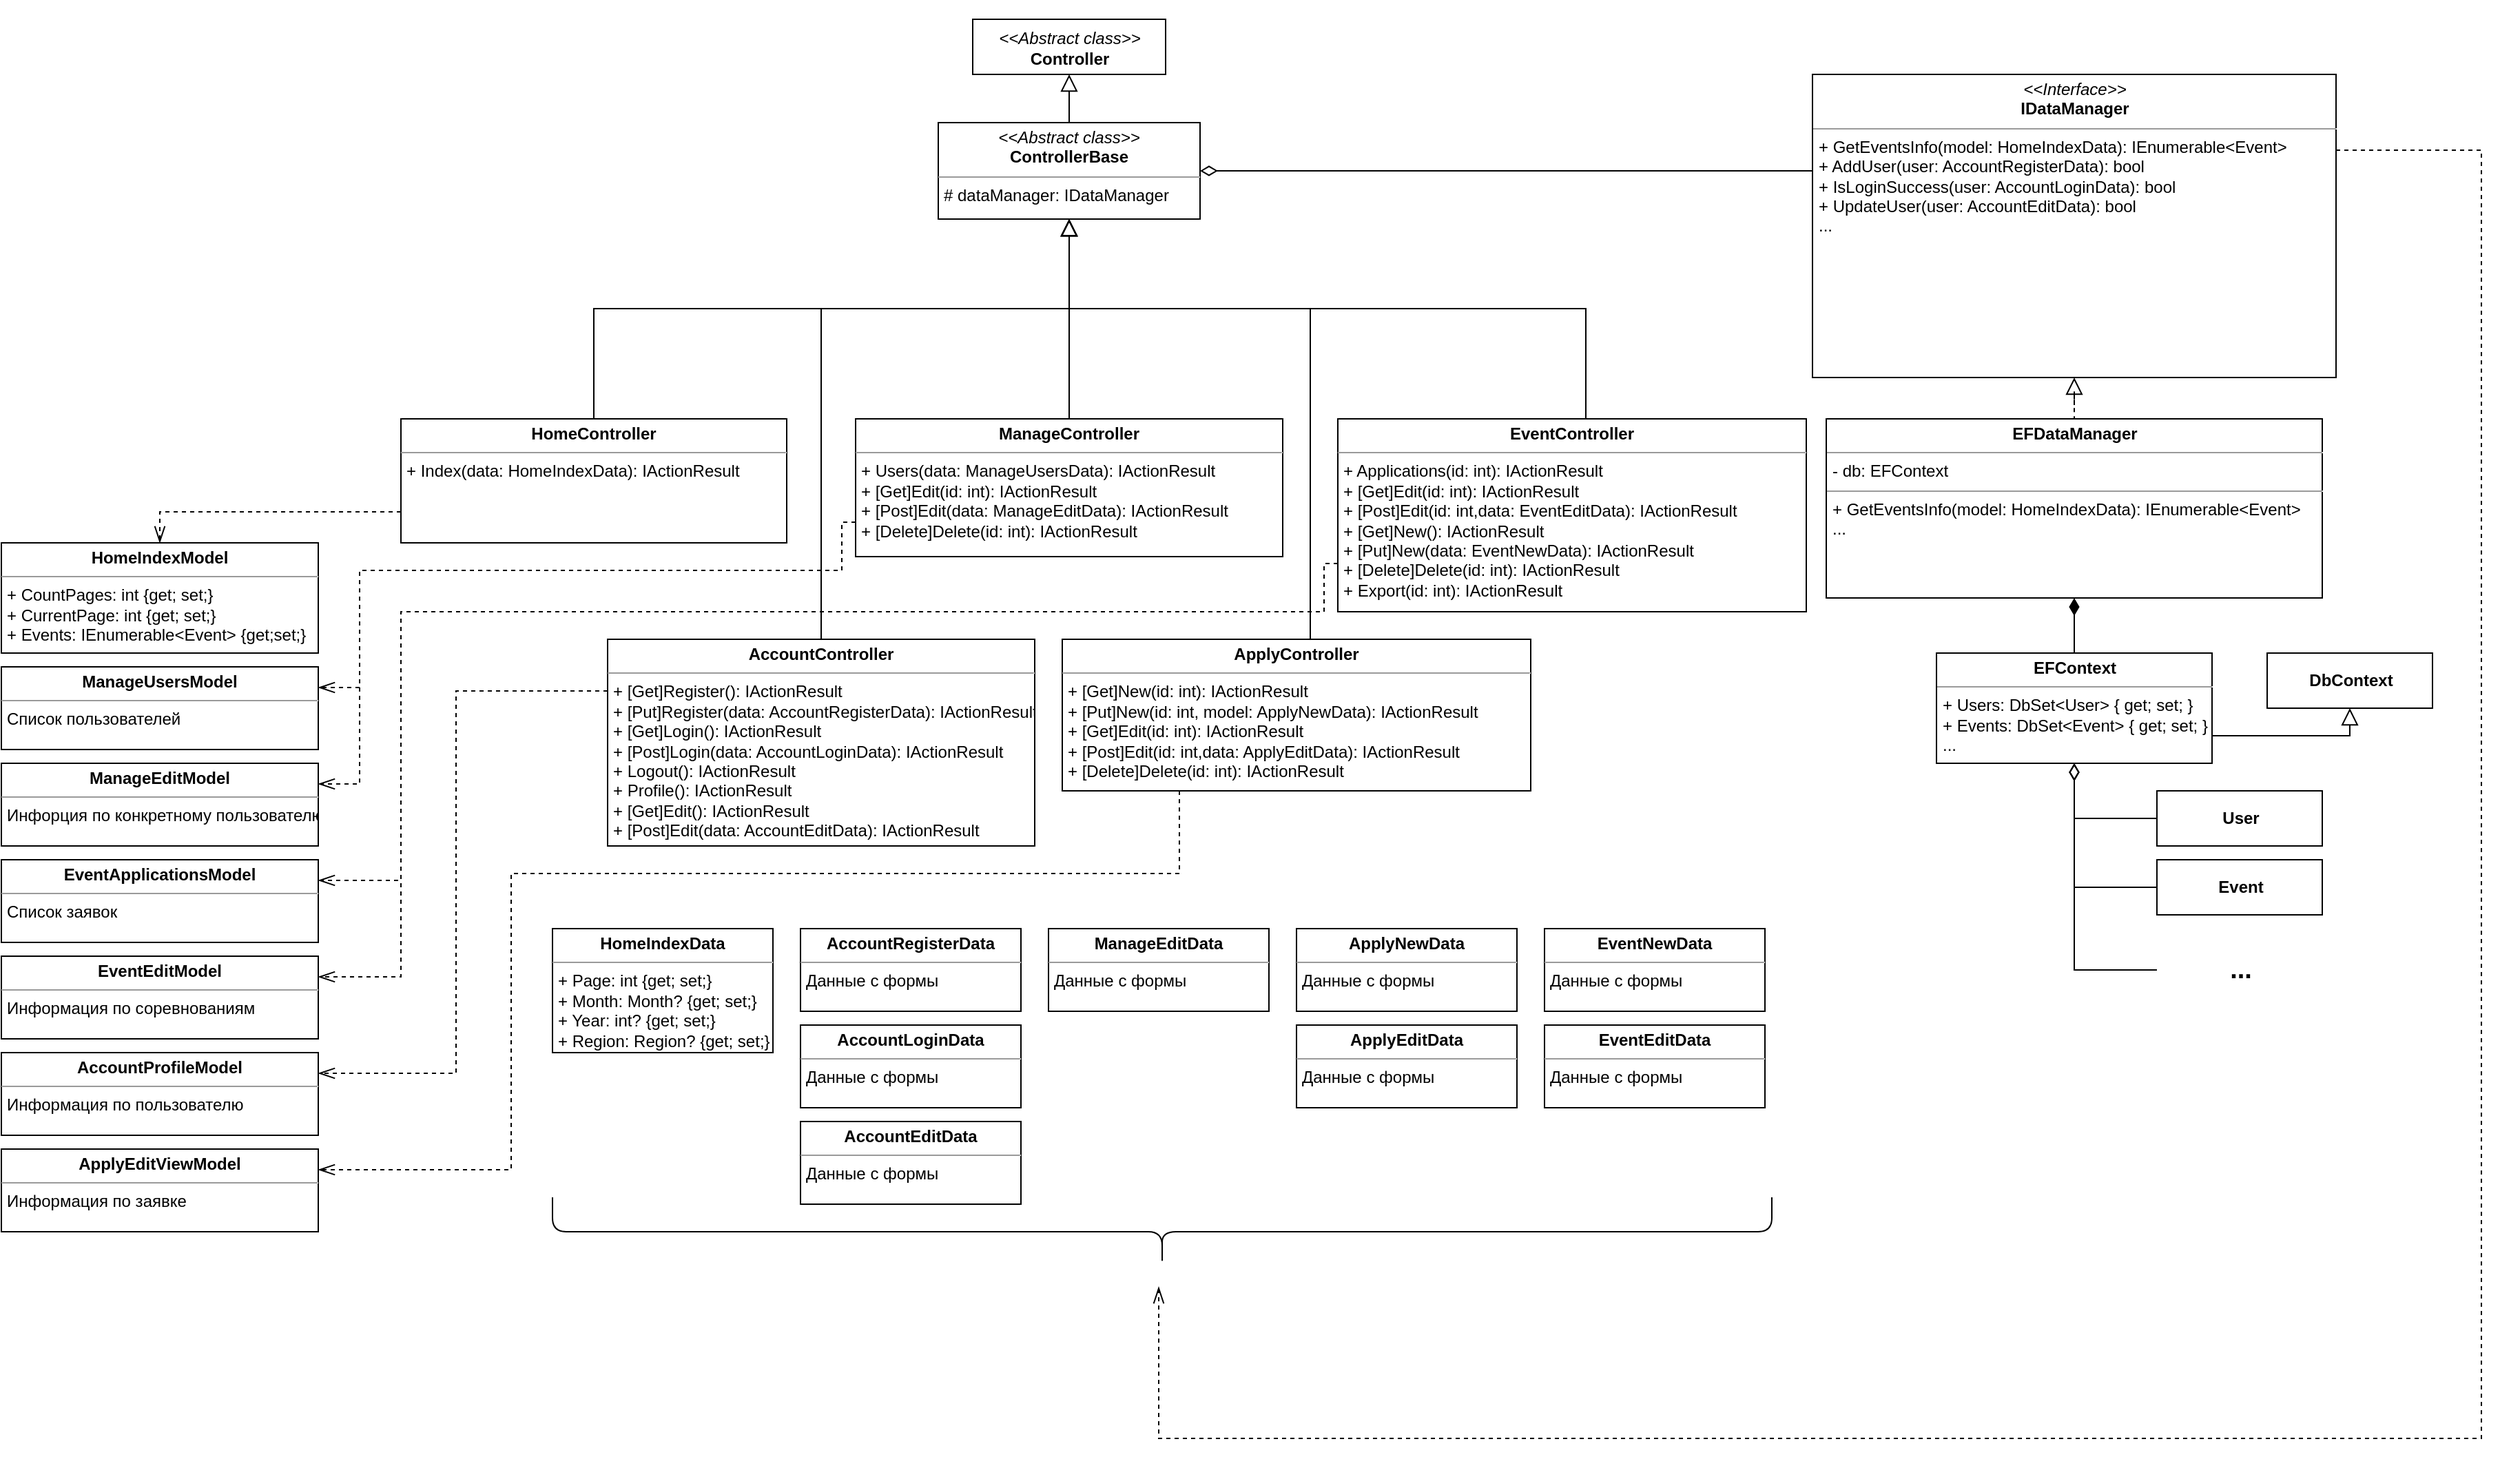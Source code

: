 <mxfile version="13.0.3" type="device"><diagram name="Page-1" id="c4acf3e9-155e-7222-9cf6-157b1a14988f"><mxGraphModel dx="1412" dy="1514" grid="1" gridSize="10" guides="1" tooltips="1" connect="1" arrows="1" fold="1" page="1" pageScale="1" pageWidth="827" pageHeight="1169" background="#ffffff" math="0" shadow="0"><root><mxCell id="0"/><mxCell id="1" parent="0"/><mxCell id="Z_ncXvbdv4dtOjAY7b-O-5" style="edgeStyle=orthogonalEdgeStyle;rounded=0;orthogonalLoop=1;jettySize=auto;html=1;exitX=0.5;exitY=1;exitDx=0;exitDy=0;endArrow=none;endFill=0;endSize=10;strokeWidth=1;startSize=10;startArrow=block;startFill=0;dashed=1;jumpStyle=none;targetPerimeterSpacing=0;" parent="1" source="Z_ncXvbdv4dtOjAY7b-O-1" target="Z_ncXvbdv4dtOjAY7b-O-2" edge="1"><mxGeometry relative="1" as="geometry"/></mxCell><mxCell id="0ahN_6mZdIINZ5jFN3AT-3" style="edgeStyle=orthogonalEdgeStyle;rounded=0;orthogonalLoop=1;jettySize=auto;html=1;exitX=0;exitY=0.25;exitDx=0;exitDy=0;startSize=10;endArrow=diamondThin;endFill=0;endSize=10;" parent="1" source="Z_ncXvbdv4dtOjAY7b-O-1" target="0ahN_6mZdIINZ5jFN3AT-4" edge="1"><mxGeometry relative="1" as="geometry"><mxPoint x="600" y="-950" as="targetPoint"/><Array as="points"><mxPoint x="807" y="-970"/></Array></mxGeometry></mxCell><mxCell id="0ahN_6mZdIINZ5jFN3AT-34" style="edgeStyle=orthogonalEdgeStyle;rounded=0;orthogonalLoop=1;jettySize=auto;html=1;exitX=1;exitY=0.25;exitDx=0;exitDy=0;dashed=1;startSize=10;endArrow=openThin;endFill=0;endSize=10;" parent="1" source="Z_ncXvbdv4dtOjAY7b-O-1" edge="1"><mxGeometry relative="1" as="geometry"><mxPoint x="310" y="-160" as="targetPoint"/><Array as="points"><mxPoint x="1270" y="-985"/><mxPoint x="1270" y="-50"/><mxPoint x="310" y="-50"/></Array></mxGeometry></mxCell><mxCell id="Z_ncXvbdv4dtOjAY7b-O-1" value="&lt;p style=&quot;margin: 4px 0px 0px ; text-align: center&quot;&gt;&lt;i&gt;&amp;lt;&amp;lt;Interface&amp;gt;&amp;gt;&lt;/i&gt;&lt;br&gt;&lt;b&gt;IDataManager&lt;/b&gt;&lt;/p&gt;&lt;hr size=&quot;1&quot;&gt;&lt;p style=&quot;margin: 0px 0px 0px 4px&quot;&gt;&lt;/p&gt;&lt;p style=&quot;margin: 0px 0px 0px 4px&quot;&gt;+ GetEventsInfo(model: HomeIndexData): IEnumerable&amp;lt;Event&amp;gt;&lt;br&gt;+ AddUser(user: AccountRegisterData): bool&lt;/p&gt;&lt;p style=&quot;margin: 0px 0px 0px 4px&quot;&gt;+ IsLoginSuccess(user: AccountLoginData): bool&lt;br&gt;&lt;/p&gt;&lt;p style=&quot;margin: 0px 0px 0px 4px&quot;&gt;+ UpdateUser(user: AccountEditData): bool&lt;/p&gt;&lt;p style=&quot;margin: 0px 0px 0px 4px&quot;&gt;...&lt;/p&gt;" style="verticalAlign=top;align=left;overflow=fill;fontSize=12;fontFamily=Helvetica;html=1;" parent="1" vertex="1"><mxGeometry x="784.5" y="-1040" width="380" height="220" as="geometry"/></mxCell><mxCell id="Z_ncXvbdv4dtOjAY7b-O-2" value="&lt;p style=&quot;margin: 4px 0px 0px ; text-align: center&quot;&gt;&lt;b&gt;EFDataManager&lt;/b&gt;&lt;/p&gt;&lt;hr size=&quot;1&quot;&gt;&lt;p style=&quot;margin: 0px 0px 0px 4px&quot;&gt;- db: EFContext&amp;nbsp;&lt;/p&gt;&lt;hr size=&quot;1&quot;&gt;&lt;p style=&quot;margin: 0px 0px 0px 4px&quot;&gt;+ GetEventsInfo(model: HomeIndexData): IEnumerable&amp;lt;Event&amp;gt;&lt;br&gt;&lt;/p&gt;&lt;p style=&quot;margin: 0px 0px 0px 4px&quot;&gt;...&lt;/p&gt;" style="verticalAlign=top;align=left;overflow=fill;fontSize=12;fontFamily=Helvetica;html=1;" parent="1" vertex="1"><mxGeometry x="794.5" y="-790" width="360" height="130" as="geometry"/></mxCell><mxCell id="Z_ncXvbdv4dtOjAY7b-O-4" style="edgeStyle=orthogonalEdgeStyle;rounded=0;orthogonalLoop=1;jettySize=auto;html=1;exitX=0.5;exitY=0;exitDx=0;exitDy=0;entryX=0.5;entryY=1;entryDx=0;entryDy=0;endArrow=diamondThin;endFill=1;strokeWidth=1;endSize=10;" parent="1" source="Z_ncXvbdv4dtOjAY7b-O-3" target="Z_ncXvbdv4dtOjAY7b-O-2" edge="1"><mxGeometry relative="1" as="geometry"/></mxCell><mxCell id="Z_ncXvbdv4dtOjAY7b-O-3" value="&lt;p style=&quot;margin: 4px 0px 0px ; text-align: center&quot;&gt;&lt;span style=&quot;text-align: left&quot;&gt;&lt;b&gt;EFContext&lt;/b&gt;&lt;/span&gt;&lt;br&gt;&lt;/p&gt;&lt;hr size=&quot;1&quot;&gt;&lt;p style=&quot;margin: 0px 0px 0px 4px&quot;&gt;+ Users: DbSet&amp;lt;User&amp;gt; { get; set; }&lt;/p&gt;&lt;p style=&quot;margin: 0px 0px 0px 4px&quot;&gt;+ Events: DbSet&amp;lt;Event&amp;gt; { get; set; }&lt;br&gt;&lt;/p&gt;&lt;p style=&quot;margin: 0px 0px 0px 4px&quot;&gt;...&lt;/p&gt;&lt;p style=&quot;margin: 0px 0px 0px 4px&quot;&gt;&lt;br&gt;&lt;/p&gt;" style="verticalAlign=top;align=left;overflow=fill;fontSize=12;fontFamily=Helvetica;html=1;" parent="1" vertex="1"><mxGeometry x="874.5" y="-620" width="200" height="80" as="geometry"/></mxCell><mxCell id="Z_ncXvbdv4dtOjAY7b-O-14" style="edgeStyle=orthogonalEdgeStyle;rounded=0;jumpStyle=none;orthogonalLoop=1;jettySize=auto;html=1;exitX=0.5;exitY=1;exitDx=0;exitDy=0;entryX=1;entryY=0.75;entryDx=0;entryDy=0;startArrow=block;startFill=0;startSize=10;endArrow=none;endFill=0;endSize=10;targetPerimeterSpacing=0;strokeWidth=1;" parent="1" source="Z_ncXvbdv4dtOjAY7b-O-13" target="Z_ncXvbdv4dtOjAY7b-O-3" edge="1"><mxGeometry relative="1" as="geometry"/></mxCell><mxCell id="Z_ncXvbdv4dtOjAY7b-O-13" value="&lt;b&gt;DbContext&lt;/b&gt;" style="html=1;rounded=0;shadow=0;glass=0;comic=0;align=center;" parent="1" vertex="1"><mxGeometry x="1114.5" y="-620" width="120" height="40" as="geometry"/></mxCell><mxCell id="Z_ncXvbdv4dtOjAY7b-O-17" style="edgeStyle=orthogonalEdgeStyle;rounded=0;jumpStyle=none;orthogonalLoop=1;jettySize=auto;html=1;exitX=0;exitY=0.5;exitDx=0;exitDy=0;entryX=0.5;entryY=1;entryDx=0;entryDy=0;startArrow=none;startFill=0;startSize=10;endArrow=diamondThin;endFill=0;endSize=10;targetPerimeterSpacing=0;strokeWidth=1;" parent="1" source="Z_ncXvbdv4dtOjAY7b-O-15" target="Z_ncXvbdv4dtOjAY7b-O-3" edge="1"><mxGeometry relative="1" as="geometry"/></mxCell><mxCell id="Z_ncXvbdv4dtOjAY7b-O-15" value="&lt;b&gt;User&lt;/b&gt;" style="html=1;rounded=0;shadow=0;glass=0;comic=0;align=center;" parent="1" vertex="1"><mxGeometry x="1034.5" y="-520" width="120" height="40" as="geometry"/></mxCell><mxCell id="Z_ncXvbdv4dtOjAY7b-O-18" style="edgeStyle=orthogonalEdgeStyle;rounded=0;jumpStyle=none;orthogonalLoop=1;jettySize=auto;html=1;exitX=0;exitY=0.5;exitDx=0;exitDy=0;startArrow=none;startFill=0;startSize=10;endArrow=diamondThin;endFill=0;endSize=10;targetPerimeterSpacing=0;strokeWidth=1;entryX=0.5;entryY=1;entryDx=0;entryDy=0;" parent="1" source="Z_ncXvbdv4dtOjAY7b-O-16" target="Z_ncXvbdv4dtOjAY7b-O-3" edge="1"><mxGeometry relative="1" as="geometry"><mxPoint x="954.5" y="-530" as="targetPoint"/></mxGeometry></mxCell><mxCell id="Z_ncXvbdv4dtOjAY7b-O-16" value="&lt;b&gt;Event&lt;/b&gt;" style="html=1;rounded=0;shadow=0;glass=0;comic=0;align=center;" parent="1" vertex="1"><mxGeometry x="1034.5" y="-470" width="120" height="40" as="geometry"/></mxCell><mxCell id="Z_ncXvbdv4dtOjAY7b-O-20" style="edgeStyle=orthogonalEdgeStyle;rounded=0;jumpStyle=none;orthogonalLoop=1;jettySize=auto;html=1;exitX=0;exitY=0.5;exitDx=0;exitDy=0;entryX=0.5;entryY=1;entryDx=0;entryDy=0;startArrow=none;startFill=0;startSize=10;endArrow=diamondThin;endFill=0;endSize=10;targetPerimeterSpacing=0;strokeWidth=1;" parent="1" source="Z_ncXvbdv4dtOjAY7b-O-19" target="Z_ncXvbdv4dtOjAY7b-O-3" edge="1"><mxGeometry relative="1" as="geometry"/></mxCell><mxCell id="Z_ncXvbdv4dtOjAY7b-O-19" value="..." style="text;align=center;fontStyle=1;verticalAlign=middle;spacingLeft=3;spacingRight=3;strokeColor=none;rotatable=0;points=[[0,0.5],[1,0.5]];portConstraint=eastwest;rounded=0;shadow=0;glass=0;comic=0;html=1;fontSize=19;" parent="1" vertex="1"><mxGeometry x="1034.5" y="-410" width="120" height="40" as="geometry"/></mxCell><mxCell id="Z_ncXvbdv4dtOjAY7b-O-28" style="edgeStyle=orthogonalEdgeStyle;rounded=0;jumpStyle=none;orthogonalLoop=1;jettySize=auto;html=1;entryX=0.5;entryY=0;entryDx=0;entryDy=0;startArrow=block;startFill=0;startSize=10;endArrow=none;endFill=0;endSize=10;targetPerimeterSpacing=0;strokeWidth=1;fontSize=19;exitX=0.5;exitY=1;exitDx=0;exitDy=0;" parent="1" source="0ahN_6mZdIINZ5jFN3AT-4" target="Z_ncXvbdv4dtOjAY7b-O-25" edge="1"><mxGeometry relative="1" as="geometry"><mxPoint x="180" y="-880" as="sourcePoint"/><Array as="points"><mxPoint x="245" y="-870"/><mxPoint x="65" y="-870"/></Array></mxGeometry></mxCell><mxCell id="Z_ncXvbdv4dtOjAY7b-O-29" style="edgeStyle=orthogonalEdgeStyle;rounded=0;jumpStyle=none;orthogonalLoop=1;jettySize=auto;html=1;startArrow=block;startFill=0;startSize=10;endArrow=none;endFill=0;endSize=10;targetPerimeterSpacing=0;strokeWidth=1;fontSize=19;exitX=0.5;exitY=1;exitDx=0;exitDy=0;" parent="1" source="0ahN_6mZdIINZ5jFN3AT-4" target="Z_ncXvbdv4dtOjAY7b-O-23" edge="1"><mxGeometry relative="1" as="geometry"><mxPoint x="140" y="-890" as="sourcePoint"/><Array as="points"><mxPoint x="245" y="-870"/><mxPoint x="-100" y="-870"/></Array></mxGeometry></mxCell><mxCell id="Z_ncXvbdv4dtOjAY7b-O-30" style="edgeStyle=orthogonalEdgeStyle;rounded=0;jumpStyle=none;orthogonalLoop=1;jettySize=auto;html=1;startArrow=block;startFill=0;startSize=10;endArrow=none;endFill=0;endSize=10;targetPerimeterSpacing=0;strokeWidth=1;fontSize=19;exitX=0.5;exitY=1;exitDx=0;exitDy=0;" parent="1" source="0ahN_6mZdIINZ5jFN3AT-4" target="Z_ncXvbdv4dtOjAY7b-O-26" edge="1"><mxGeometry relative="1" as="geometry"><mxPoint x="200" y="-890" as="sourcePoint"/><Array as="points"><mxPoint x="245" y="-870"/><mxPoint x="620" y="-870"/></Array></mxGeometry></mxCell><mxCell id="0ahN_6mZdIINZ5jFN3AT-2" style="edgeStyle=orthogonalEdgeStyle;rounded=0;orthogonalLoop=1;jettySize=auto;html=1;entryX=0.5;entryY=1;entryDx=0;entryDy=0;endArrow=block;endFill=0;endSize=10;startSize=10;exitX=0.5;exitY=0;exitDx=0;exitDy=0;" parent="1" source="0ahN_6mZdIINZ5jFN3AT-4" target="0ahN_6mZdIINZ5jFN3AT-1" edge="1"><mxGeometry relative="1" as="geometry"><mxPoint x="190" y="-1100" as="sourcePoint"/></mxGeometry></mxCell><mxCell id="Z_ncXvbdv4dtOjAY7b-O-35" style="edgeStyle=orthogonalEdgeStyle;rounded=0;jumpStyle=none;orthogonalLoop=1;jettySize=auto;html=1;exitX=0;exitY=0.75;exitDx=0;exitDy=0;entryX=0.5;entryY=0;entryDx=0;entryDy=0;dashed=1;startArrow=none;startFill=0;startSize=10;endArrow=openThin;endFill=0;endSize=10;targetPerimeterSpacing=0;strokeWidth=1;fontSize=19;" parent="1" source="Z_ncXvbdv4dtOjAY7b-O-23" target="Z_ncXvbdv4dtOjAY7b-O-33" edge="1"><mxGeometry relative="1" as="geometry"/></mxCell><mxCell id="Z_ncXvbdv4dtOjAY7b-O-23" value="&lt;p style=&quot;margin: 4px 0px 0px ; text-align: center&quot;&gt;&lt;b&gt;HomeController&lt;/b&gt;&lt;/p&gt;&lt;hr size=&quot;1&quot;&gt;&lt;p style=&quot;margin: 0px 0px 0px 4px&quot;&gt;&lt;/p&gt;&lt;p style=&quot;margin: 0px 0px 0px 4px&quot;&gt;+ Index(data: HomeIndexData): IActionResult&lt;/p&gt;" style="verticalAlign=top;align=left;overflow=fill;fontSize=12;fontFamily=Helvetica;html=1;rounded=0;shadow=0;glass=0;comic=0;" parent="1" vertex="1"><mxGeometry x="-240" y="-790" width="280" height="90" as="geometry"/></mxCell><mxCell id="0ahN_6mZdIINZ5jFN3AT-20" style="edgeStyle=orthogonalEdgeStyle;rounded=0;orthogonalLoop=1;jettySize=auto;html=1;exitX=0;exitY=0.25;exitDx=0;exitDy=0;entryX=1;entryY=0.25;entryDx=0;entryDy=0;dashed=1;startSize=10;endArrow=openThin;endFill=0;endSize=10;" parent="1" source="Z_ncXvbdv4dtOjAY7b-O-25" target="0ahN_6mZdIINZ5jFN3AT-12" edge="1"><mxGeometry relative="1" as="geometry"><Array as="points"><mxPoint x="-200" y="-592"/><mxPoint x="-200" y="-315"/></Array></mxGeometry></mxCell><mxCell id="Z_ncXvbdv4dtOjAY7b-O-25" value="&lt;p style=&quot;margin: 4px 0px 0px ; text-align: center&quot;&gt;&lt;b&gt;AccountController&lt;/b&gt;&lt;/p&gt;&lt;hr size=&quot;1&quot;&gt;&lt;p style=&quot;margin: 0px 0px 0px 4px&quot;&gt;+ [Get]Register(): IActionResult&lt;/p&gt;&lt;p style=&quot;margin: 0px 0px 0px 4px&quot;&gt;+ [Put]Register(data: AccountRegisterData): IActionResult&lt;br&gt;&lt;/p&gt;&lt;p style=&quot;margin: 0px 0px 0px 4px&quot;&gt;+ [Get]Login(): IActionResult&lt;/p&gt;&lt;p style=&quot;margin: 0px 0px 0px 4px&quot;&gt;+ [Post]Login(data: AccountLoginData): IActionResult&lt;/p&gt;&lt;p style=&quot;margin: 0px 0px 0px 4px&quot;&gt;+ Logout(): IActionResult&lt;br&gt;&lt;/p&gt;&lt;p style=&quot;margin: 0px 0px 0px 4px&quot;&gt;+ Profile(): IActionResult&lt;/p&gt;&lt;p style=&quot;margin: 0px 0px 0px 4px&quot;&gt;+ [Get]Edit(): IActionResult&lt;/p&gt;&lt;p style=&quot;margin: 0px 0px 0px 4px&quot;&gt;+ [Post]Edit(data: AccountEditData): IActionResult&lt;/p&gt;" style="verticalAlign=top;align=left;overflow=fill;fontSize=12;fontFamily=Helvetica;html=1;rounded=0;shadow=0;glass=0;comic=0;" parent="1" vertex="1"><mxGeometry x="-90" y="-630" width="310" height="150" as="geometry"/></mxCell><mxCell id="0ahN_6mZdIINZ5jFN3AT-21" style="edgeStyle=orthogonalEdgeStyle;rounded=0;orthogonalLoop=1;jettySize=auto;html=1;exitX=0;exitY=0.75;exitDx=0;exitDy=0;entryX=1;entryY=0.25;entryDx=0;entryDy=0;dashed=1;startSize=10;endArrow=openThin;endFill=0;endSize=10;" parent="1" source="Z_ncXvbdv4dtOjAY7b-O-26" target="0ahN_6mZdIINZ5jFN3AT-16" edge="1"><mxGeometry relative="1" as="geometry"><Array as="points"><mxPoint x="430" y="-685"/><mxPoint x="430" y="-650"/><mxPoint x="-240" y="-650"/><mxPoint x="-240" y="-455"/></Array></mxGeometry></mxCell><mxCell id="0ahN_6mZdIINZ5jFN3AT-22" style="edgeStyle=orthogonalEdgeStyle;rounded=0;orthogonalLoop=1;jettySize=auto;html=1;exitX=0;exitY=0.75;exitDx=0;exitDy=0;entryX=1;entryY=0.25;entryDx=0;entryDy=0;dashed=1;startSize=10;endArrow=openThin;endFill=0;endSize=10;" parent="1" source="Z_ncXvbdv4dtOjAY7b-O-26" target="0ahN_6mZdIINZ5jFN3AT-17" edge="1"><mxGeometry relative="1" as="geometry"><Array as="points"><mxPoint x="430" y="-685"/><mxPoint x="430" y="-650"/><mxPoint x="-240" y="-650"/><mxPoint x="-240" y="-385"/></Array></mxGeometry></mxCell><mxCell id="Z_ncXvbdv4dtOjAY7b-O-26" value="&lt;p style=&quot;margin: 4px 0px 0px ; text-align: center&quot;&gt;&lt;b&gt;EventController&lt;/b&gt;&lt;/p&gt;&lt;hr size=&quot;1&quot;&gt;&lt;p style=&quot;margin: 0px 0px 0px 4px&quot;&gt;&lt;/p&gt;&lt;p style=&quot;margin: 0px 0px 0px 4px&quot;&gt;+ Applications(id: int): IActionResult&lt;br&gt;&lt;/p&gt;&lt;p style=&quot;margin: 0px 0px 0px 4px&quot;&gt;&lt;span&gt;+ [Get]Edit(id: int): IActionResult&lt;/span&gt;&lt;br&gt;&lt;/p&gt;&lt;p style=&quot;margin: 0px 0px 0px 4px&quot;&gt;+ [Post]Edit(id: int,data: EventEditData): IActionResult&amp;nbsp;&lt;/p&gt;&lt;p style=&quot;margin: 0px 0px 0px 4px&quot;&gt;+ [Get]New(): IActionResult&lt;/p&gt;&lt;p style=&quot;margin: 0px 0px 0px 4px&quot;&gt;+ [Put]New(data: EventNewData): IActionResult&amp;nbsp;&lt;/p&gt;&lt;p style=&quot;margin: 0px 0px 0px 4px&quot;&gt;+ [Delete]Delete(id: int): IActionResult&lt;/p&gt;&lt;p style=&quot;margin: 0px 0px 0px 4px&quot;&gt;+ Export(id: int): IActionResult&lt;/p&gt;" style="verticalAlign=top;align=left;overflow=fill;fontSize=12;fontFamily=Helvetica;html=1;rounded=0;shadow=0;glass=0;comic=0;" parent="1" vertex="1"><mxGeometry x="440" y="-790" width="340" height="140" as="geometry"/></mxCell><mxCell id="Z_ncXvbdv4dtOjAY7b-O-31" value="&lt;p style=&quot;margin: 0px ; margin-top: 4px ; text-align: center&quot;&gt;&lt;b&gt;HomeIndexData&lt;/b&gt;&lt;/p&gt;&lt;hr size=&quot;1&quot;&gt;&lt;p style=&quot;margin: 0px ; margin-left: 4px&quot;&gt;+ Page: int {get; set;}&lt;/p&gt;&lt;p style=&quot;margin: 0px ; margin-left: 4px&quot;&gt;+ Month: Month? {get; set;}&lt;/p&gt;&lt;p style=&quot;margin: 0px ; margin-left: 4px&quot;&gt;+ Year: int? {get; set;}&lt;/p&gt;&lt;p style=&quot;margin: 0px ; margin-left: 4px&quot;&gt;+ Region: Region? {get; set;}&lt;/p&gt;&lt;p style=&quot;margin: 0px ; margin-left: 4px&quot;&gt;&lt;br&gt;&lt;/p&gt;" style="verticalAlign=top;align=left;overflow=fill;fontSize=12;fontFamily=Helvetica;html=1;rounded=0;shadow=0;glass=0;comic=0;" parent="1" vertex="1"><mxGeometry x="-130" y="-420" width="160" height="90" as="geometry"/></mxCell><mxCell id="Z_ncXvbdv4dtOjAY7b-O-33" value="&lt;p style=&quot;margin: 4px 0px 0px ; text-align: center&quot;&gt;&lt;b&gt;HomeIndexModel&lt;/b&gt;&lt;/p&gt;&lt;hr size=&quot;1&quot;&gt;&lt;p style=&quot;margin: 0px 0px 0px 4px&quot;&gt;+ CountPages: int {get; set;}&lt;/p&gt;&lt;p style=&quot;margin: 0px 0px 0px 4px&quot;&gt;+ CurrentPage: int {get; set;}&lt;/p&gt;&lt;p style=&quot;margin: 0px 0px 0px 4px&quot;&gt;+ Events: IEnumerable&amp;lt;Event&amp;gt; {get;set;}&lt;/p&gt;&lt;p style=&quot;margin: 0px 0px 0px 4px&quot;&gt;&lt;br&gt;&lt;/p&gt;" style="verticalAlign=top;align=left;overflow=fill;fontSize=12;fontFamily=Helvetica;html=1;rounded=0;shadow=0;glass=0;comic=0;" parent="1" vertex="1"><mxGeometry x="-530" y="-700" width="230" height="80" as="geometry"/></mxCell><mxCell id="0ahN_6mZdIINZ5jFN3AT-1" value="&lt;p style=&quot;line-height: 60%&quot;&gt;&lt;i style=&quot;font-size: 12px&quot;&gt;&amp;lt;&amp;lt;Abstract class&amp;gt;&amp;gt;&lt;/i&gt;&lt;br style=&quot;font-size: 12px&quot;&gt;&lt;b style=&quot;font-size: 12px&quot;&gt;Controller&lt;/b&gt;&lt;/p&gt;" style="html=1;rounded=0;shadow=0;glass=0;comic=0;fontSize=19;align=center;spacing=0;" parent="1" vertex="1"><mxGeometry x="175" y="-1080" width="140" height="40" as="geometry"/></mxCell><mxCell id="0ahN_6mZdIINZ5jFN3AT-4" value="&lt;p style=&quot;margin: 4px 0px 0px ; text-align: center&quot;&gt;&lt;i&gt;&amp;lt;&amp;lt;&lt;/i&gt;&lt;i&gt;Abstract class&lt;/i&gt;&lt;i&gt;&amp;gt;&amp;gt;&lt;/i&gt;&lt;br&gt;&lt;b&gt;ControllerBase&lt;/b&gt;&lt;br&gt;&lt;/p&gt;&lt;hr size=&quot;1&quot;&gt;&lt;p style=&quot;margin: 0px 0px 0px 4px&quot;&gt;# dataManager: IDataManager&lt;br&gt;&lt;/p&gt;&lt;p style=&quot;margin: 0px 0px 0px 4px&quot;&gt;&lt;br&gt;&lt;/p&gt;" style="verticalAlign=top;align=left;overflow=fill;fontSize=12;fontFamily=Helvetica;html=1;" parent="1" vertex="1"><mxGeometry x="150" y="-1005" width="190" height="70" as="geometry"/></mxCell><mxCell id="0ahN_6mZdIINZ5jFN3AT-6" style="edgeStyle=orthogonalEdgeStyle;rounded=0;orthogonalLoop=1;jettySize=auto;html=1;exitX=0.5;exitY=0;exitDx=0;exitDy=0;startSize=10;endArrow=block;endFill=0;endSize=10;entryX=0.5;entryY=1;entryDx=0;entryDy=0;" parent="1" source="0ahN_6mZdIINZ5jFN3AT-5" target="0ahN_6mZdIINZ5jFN3AT-4" edge="1"><mxGeometry relative="1" as="geometry"><mxPoint x="210" y="-890" as="targetPoint"/><Array as="points"/></mxGeometry></mxCell><mxCell id="0ahN_6mZdIINZ5jFN3AT-18" style="edgeStyle=orthogonalEdgeStyle;rounded=0;orthogonalLoop=1;jettySize=auto;html=1;exitX=0;exitY=0.75;exitDx=0;exitDy=0;entryX=1;entryY=0.25;entryDx=0;entryDy=0;startSize=10;endArrow=openThin;endFill=0;endSize=10;dashed=1;" parent="1" source="0ahN_6mZdIINZ5jFN3AT-5" target="0ahN_6mZdIINZ5jFN3AT-13" edge="1"><mxGeometry relative="1" as="geometry"><Array as="points"><mxPoint x="80" y="-715"/><mxPoint x="80" y="-680"/><mxPoint x="-270" y="-680"/><mxPoint x="-270" y="-595"/></Array></mxGeometry></mxCell><mxCell id="0ahN_6mZdIINZ5jFN3AT-19" style="edgeStyle=orthogonalEdgeStyle;rounded=0;orthogonalLoop=1;jettySize=auto;html=1;exitX=0;exitY=0.75;exitDx=0;exitDy=0;entryX=1;entryY=0.25;entryDx=0;entryDy=0;dashed=1;startSize=10;endArrow=openThin;endFill=0;endSize=10;" parent="1" source="0ahN_6mZdIINZ5jFN3AT-5" target="0ahN_6mZdIINZ5jFN3AT-14" edge="1"><mxGeometry relative="1" as="geometry"><Array as="points"><mxPoint x="80" y="-715"/><mxPoint x="80" y="-680"/><mxPoint x="-270" y="-680"/><mxPoint x="-270" y="-525"/></Array></mxGeometry></mxCell><mxCell id="0ahN_6mZdIINZ5jFN3AT-5" value="&lt;p style=&quot;margin: 4px 0px 0px ; text-align: center&quot;&gt;&lt;b&gt;ManageController&lt;/b&gt;&lt;/p&gt;&lt;hr size=&quot;1&quot;&gt;&lt;p style=&quot;margin: 0px 0px 0px 4px&quot;&gt;+ Users(data: ManageUsersData): IActionResult&lt;/p&gt;&lt;p style=&quot;margin: 0px 0px 0px 4px&quot;&gt;+ [Get]Edit(id: int): IActionResult&lt;/p&gt;&lt;p style=&quot;margin: 0px 0px 0px 4px&quot;&gt;+ [Post]Edit(data: ManageEditData): IActionResult&lt;/p&gt;&lt;p style=&quot;margin: 0px 0px 0px 4px&quot;&gt;+ [Delete]Delete(id: int): IActionResult&lt;/p&gt;&lt;p style=&quot;margin: 0px 0px 0px 4px&quot;&gt;&lt;br&gt;&lt;/p&gt;" style="verticalAlign=top;align=left;overflow=fill;fontSize=12;fontFamily=Helvetica;html=1;rounded=0;shadow=0;glass=0;comic=0;" parent="1" vertex="1"><mxGeometry x="90" y="-790" width="310" height="100" as="geometry"/></mxCell><mxCell id="0ahN_6mZdIINZ5jFN3AT-8" style="edgeStyle=orthogonalEdgeStyle;rounded=0;orthogonalLoop=1;jettySize=auto;html=1;exitX=0.5;exitY=0;exitDx=0;exitDy=0;startSize=10;endArrow=block;endFill=0;endSize=10;entryX=0.5;entryY=1;entryDx=0;entryDy=0;" parent="1" source="0ahN_6mZdIINZ5jFN3AT-7" target="0ahN_6mZdIINZ5jFN3AT-4" edge="1"><mxGeometry relative="1" as="geometry"><mxPoint x="270" y="-890" as="targetPoint"/><Array as="points"><mxPoint x="410" y="-580"/><mxPoint x="420" y="-580"/><mxPoint x="420" y="-870"/><mxPoint x="245" y="-870"/></Array></mxGeometry></mxCell><mxCell id="0ahN_6mZdIINZ5jFN3AT-23" style="edgeStyle=orthogonalEdgeStyle;rounded=0;orthogonalLoop=1;jettySize=auto;html=1;exitX=0.25;exitY=1;exitDx=0;exitDy=0;entryX=1;entryY=0.25;entryDx=0;entryDy=0;dashed=1;startSize=10;endArrow=openThin;endFill=0;endSize=10;" parent="1" source="0ahN_6mZdIINZ5jFN3AT-7" target="0ahN_6mZdIINZ5jFN3AT-15" edge="1"><mxGeometry relative="1" as="geometry"><Array as="points"><mxPoint x="325" y="-460"/><mxPoint x="-160" y="-460"/><mxPoint x="-160" y="-245"/></Array></mxGeometry></mxCell><mxCell id="0ahN_6mZdIINZ5jFN3AT-7" value="&lt;p style=&quot;margin: 4px 0px 0px ; text-align: center&quot;&gt;&lt;b&gt;ApplyController&lt;/b&gt;&lt;/p&gt;&lt;hr size=&quot;1&quot;&gt;&lt;p style=&quot;margin: 0px 0px 0px 4px&quot;&gt;&lt;/p&gt;&lt;p style=&quot;margin: 0px 0px 0px 4px&quot;&gt;&lt;span&gt;+ [Get]New(id: int): IActionResult&lt;/span&gt;&lt;br&gt;&lt;/p&gt;&lt;p style=&quot;margin: 0px 0px 0px 4px&quot;&gt;+ [Put]New(id: int, model: ApplyNewData): IActionResult&lt;br&gt;&lt;/p&gt;&lt;p style=&quot;margin: 0px 0px 0px 4px&quot;&gt;+ [Get]Edit(id: int): IActionResult&lt;/p&gt;&lt;p style=&quot;margin: 0px 0px 0px 4px&quot;&gt;+ [Post]Edit(id: int,data: ApplyEditData): IActionResult&amp;nbsp;&lt;/p&gt;&lt;p style=&quot;margin: 0px 0px 0px 4px&quot;&gt;+ [Delete]Delete(id: int): IActionResult&lt;/p&gt;" style="verticalAlign=top;align=left;overflow=fill;fontSize=12;fontFamily=Helvetica;html=1;rounded=0;shadow=0;glass=0;comic=0;" parent="1" vertex="1"><mxGeometry x="240" y="-630" width="340" height="110" as="geometry"/></mxCell><mxCell id="0ahN_6mZdIINZ5jFN3AT-12" value="&lt;p style=&quot;margin: 4px 0px 0px ; text-align: center&quot;&gt;&lt;b&gt;AccountProfileModel&lt;/b&gt;&lt;/p&gt;&lt;hr size=&quot;1&quot;&gt;&lt;p style=&quot;margin: 0px 0px 0px 4px&quot;&gt;Информация по пользователю&lt;/p&gt;&lt;p style=&quot;margin: 0px 0px 0px 4px&quot;&gt;&lt;br&gt;&lt;/p&gt;" style="verticalAlign=top;align=left;overflow=fill;fontSize=12;fontFamily=Helvetica;html=1;rounded=0;shadow=0;glass=0;comic=0;" parent="1" vertex="1"><mxGeometry x="-530" y="-330" width="230" height="60" as="geometry"/></mxCell><mxCell id="0ahN_6mZdIINZ5jFN3AT-13" value="&lt;p style=&quot;margin: 4px 0px 0px ; text-align: center&quot;&gt;&lt;b&gt;ManageUsersModel&lt;/b&gt;&lt;/p&gt;&lt;hr size=&quot;1&quot;&gt;&lt;p style=&quot;margin: 0px 0px 0px 4px&quot;&gt;Список пользователей&lt;/p&gt;&lt;p style=&quot;margin: 0px 0px 0px 4px&quot;&gt;&lt;br&gt;&lt;/p&gt;" style="verticalAlign=top;align=left;overflow=fill;fontSize=12;fontFamily=Helvetica;html=1;rounded=0;shadow=0;glass=0;comic=0;" parent="1" vertex="1"><mxGeometry x="-530" y="-610" width="230" height="60" as="geometry"/></mxCell><mxCell id="0ahN_6mZdIINZ5jFN3AT-14" value="&lt;p style=&quot;margin: 4px 0px 0px ; text-align: center&quot;&gt;&lt;b&gt;ManageEditModel&lt;/b&gt;&lt;/p&gt;&lt;hr size=&quot;1&quot;&gt;&lt;p style=&quot;margin: 0px 0px 0px 4px&quot;&gt;Инфорция по конкретному пользователю&lt;/p&gt;&lt;p style=&quot;margin: 0px 0px 0px 4px&quot;&gt;&lt;br&gt;&lt;/p&gt;" style="verticalAlign=top;align=left;overflow=fill;fontSize=12;fontFamily=Helvetica;html=1;rounded=0;shadow=0;glass=0;comic=0;" parent="1" vertex="1"><mxGeometry x="-530" y="-540" width="230" height="60" as="geometry"/></mxCell><mxCell id="0ahN_6mZdIINZ5jFN3AT-15" value="&lt;p style=&quot;margin: 4px 0px 0px ; text-align: center&quot;&gt;&lt;b&gt;ApplyEditViewModel&lt;/b&gt;&lt;/p&gt;&lt;hr size=&quot;1&quot;&gt;&lt;p style=&quot;margin: 0px 0px 0px 4px&quot;&gt;Информация по заявке&lt;/p&gt;&lt;p style=&quot;margin: 0px 0px 0px 4px&quot;&gt;&lt;br&gt;&lt;/p&gt;" style="verticalAlign=top;align=left;overflow=fill;fontSize=12;fontFamily=Helvetica;html=1;rounded=0;shadow=0;glass=0;comic=0;" parent="1" vertex="1"><mxGeometry x="-530" y="-260" width="230" height="60" as="geometry"/></mxCell><mxCell id="0ahN_6mZdIINZ5jFN3AT-16" value="&lt;p style=&quot;margin: 4px 0px 0px ; text-align: center&quot;&gt;&lt;b&gt;EventApplicationsModel&lt;/b&gt;&lt;/p&gt;&lt;hr size=&quot;1&quot;&gt;&lt;p style=&quot;margin: 0px 0px 0px 4px&quot;&gt;Список заявок&lt;/p&gt;&lt;p style=&quot;margin: 0px 0px 0px 4px&quot;&gt;&lt;br&gt;&lt;/p&gt;" style="verticalAlign=top;align=left;overflow=fill;fontSize=12;fontFamily=Helvetica;html=1;rounded=0;shadow=0;glass=0;comic=0;" parent="1" vertex="1"><mxGeometry x="-530" y="-470" width="230" height="60" as="geometry"/></mxCell><mxCell id="0ahN_6mZdIINZ5jFN3AT-17" value="&lt;p style=&quot;margin: 4px 0px 0px ; text-align: center&quot;&gt;&lt;b&gt;EventEditModel&lt;/b&gt;&lt;/p&gt;&lt;hr size=&quot;1&quot;&gt;&lt;p style=&quot;margin: 0px 0px 0px 4px&quot;&gt;Информация по соревнованиям&lt;/p&gt;&lt;p style=&quot;margin: 0px 0px 0px 4px&quot;&gt;&lt;br&gt;&lt;/p&gt;" style="verticalAlign=top;align=left;overflow=fill;fontSize=12;fontFamily=Helvetica;html=1;rounded=0;shadow=0;glass=0;comic=0;" parent="1" vertex="1"><mxGeometry x="-530" y="-400" width="230" height="60" as="geometry"/></mxCell><mxCell id="0ahN_6mZdIINZ5jFN3AT-24" value="&lt;p style=&quot;margin: 4px 0px 0px ; text-align: center&quot;&gt;&lt;b&gt;AccountRegisterData&lt;/b&gt;&lt;/p&gt;&lt;hr size=&quot;1&quot;&gt;&lt;p style=&quot;margin: 0px 0px 0px 4px&quot;&gt;Данные с формы&lt;/p&gt;" style="verticalAlign=top;align=left;overflow=fill;fontSize=12;fontFamily=Helvetica;html=1;rounded=0;shadow=0;glass=0;comic=0;" parent="1" vertex="1"><mxGeometry x="50" y="-420" width="160" height="60" as="geometry"/></mxCell><mxCell id="0ahN_6mZdIINZ5jFN3AT-25" value="&lt;p style=&quot;margin: 4px 0px 0px ; text-align: center&quot;&gt;&lt;b&gt;AccountLoginData&lt;/b&gt;&lt;/p&gt;&lt;hr size=&quot;1&quot;&gt;&lt;p style=&quot;margin: 0px 0px 0px 4px&quot;&gt;Данные с формы&lt;br&gt;&lt;/p&gt;" style="verticalAlign=top;align=left;overflow=fill;fontSize=12;fontFamily=Helvetica;html=1;rounded=0;shadow=0;glass=0;comic=0;" parent="1" vertex="1"><mxGeometry x="50" y="-350" width="160" height="60" as="geometry"/></mxCell><mxCell id="0ahN_6mZdIINZ5jFN3AT-26" value="&lt;p style=&quot;margin: 4px 0px 0px ; text-align: center&quot;&gt;&lt;b&gt;AccountEditData&lt;/b&gt;&lt;/p&gt;&lt;hr size=&quot;1&quot;&gt;&lt;p style=&quot;margin: 0px 0px 0px 4px&quot;&gt;Данные с формы&lt;br&gt;&lt;/p&gt;" style="verticalAlign=top;align=left;overflow=fill;fontSize=12;fontFamily=Helvetica;html=1;rounded=0;shadow=0;glass=0;comic=0;" parent="1" vertex="1"><mxGeometry x="50" y="-280" width="160" height="60" as="geometry"/></mxCell><mxCell id="0ahN_6mZdIINZ5jFN3AT-27" value="&lt;p style=&quot;margin: 0px ; margin-top: 4px ; text-align: center&quot;&gt;&lt;b&gt;ManageEditData&lt;/b&gt;&lt;/p&gt;&lt;hr size=&quot;1&quot;&gt;&lt;p style=&quot;margin: 0px ; margin-left: 4px&quot;&gt;Данные с формы&lt;/p&gt;" style="verticalAlign=top;align=left;overflow=fill;fontSize=12;fontFamily=Helvetica;html=1;rounded=0;shadow=0;glass=0;comic=0;" parent="1" vertex="1"><mxGeometry x="230" y="-420" width="160" height="60" as="geometry"/></mxCell><mxCell id="0ahN_6mZdIINZ5jFN3AT-28" value="&lt;p style=&quot;margin: 0px ; margin-top: 4px ; text-align: center&quot;&gt;&lt;b&gt;ApplyNewData&lt;/b&gt;&lt;/p&gt;&lt;hr size=&quot;1&quot;&gt;&lt;p style=&quot;margin: 0px ; margin-left: 4px&quot;&gt;Данные с формы&lt;/p&gt;" style="verticalAlign=top;align=left;overflow=fill;fontSize=12;fontFamily=Helvetica;html=1;rounded=0;shadow=0;glass=0;comic=0;" parent="1" vertex="1"><mxGeometry x="410" y="-420" width="160" height="60" as="geometry"/></mxCell><mxCell id="0ahN_6mZdIINZ5jFN3AT-29" value="&lt;p style=&quot;margin: 0px ; margin-top: 4px ; text-align: center&quot;&gt;&lt;b&gt;ApplyEditData&lt;/b&gt;&lt;/p&gt;&lt;hr size=&quot;1&quot;&gt;&lt;p style=&quot;margin: 0px ; margin-left: 4px&quot;&gt;Данные с формы&lt;/p&gt;" style="verticalAlign=top;align=left;overflow=fill;fontSize=12;fontFamily=Helvetica;html=1;rounded=0;shadow=0;glass=0;comic=0;" parent="1" vertex="1"><mxGeometry x="410" y="-350" width="160" height="60" as="geometry"/></mxCell><mxCell id="0ahN_6mZdIINZ5jFN3AT-30" value="&lt;p style=&quot;margin: 0px ; margin-top: 4px ; text-align: center&quot;&gt;&lt;b&gt;EventNewData&lt;/b&gt;&lt;/p&gt;&lt;hr size=&quot;1&quot;&gt;&lt;p style=&quot;margin: 0px ; margin-left: 4px&quot;&gt;Данные с формы&lt;/p&gt;" style="verticalAlign=top;align=left;overflow=fill;fontSize=12;fontFamily=Helvetica;html=1;rounded=0;shadow=0;glass=0;comic=0;" parent="1" vertex="1"><mxGeometry x="590" y="-420" width="160" height="60" as="geometry"/></mxCell><mxCell id="0ahN_6mZdIINZ5jFN3AT-31" value="&lt;p style=&quot;margin: 0px ; margin-top: 4px ; text-align: center&quot;&gt;&lt;b&gt;EventEditData&lt;/b&gt;&lt;/p&gt;&lt;hr size=&quot;1&quot;&gt;&lt;p style=&quot;margin: 0px ; margin-left: 4px&quot;&gt;Данные с формы&lt;/p&gt;" style="verticalAlign=top;align=left;overflow=fill;fontSize=12;fontFamily=Helvetica;html=1;rounded=0;shadow=0;glass=0;comic=0;" parent="1" vertex="1"><mxGeometry x="590" y="-350" width="160" height="60" as="geometry"/></mxCell><mxCell id="0ahN_6mZdIINZ5jFN3AT-35" value="" style="shape=curlyBracket;whiteSpace=wrap;html=1;rounded=1;rotation=-90;" parent="1" vertex="1"><mxGeometry x="287.5" y="-642.5" width="50" height="885" as="geometry"/></mxCell></root></mxGraphModel></diagram></mxfile>